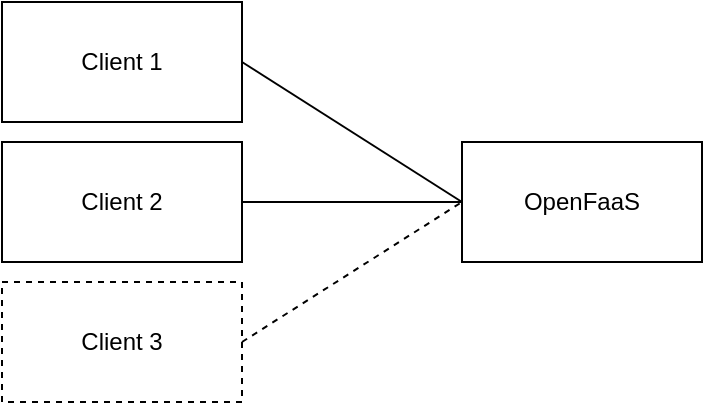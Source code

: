 <mxfile version="16.1.2" type="device"><diagram id="4tOrONNYWAvpkgx7S1tQ" name="Seite-1"><mxGraphModel dx="918" dy="714" grid="1" gridSize="10" guides="1" tooltips="1" connect="1" arrows="1" fold="1" page="1" pageScale="1" pageWidth="827" pageHeight="1169" math="0" shadow="0"><root><mxCell id="0"/><mxCell id="1" parent="0"/><mxCell id="YnF82M87Z4RbdA4wbZL1-1" value="OpenFaaS" style="rounded=0;whiteSpace=wrap;html=1;fillColor=none;" vertex="1" parent="1"><mxGeometry x="240" y="80" width="120" height="60" as="geometry"/></mxCell><mxCell id="YnF82M87Z4RbdA4wbZL1-2" value="Client 1" style="rounded=0;whiteSpace=wrap;html=1;fillColor=none;" vertex="1" parent="1"><mxGeometry x="10" y="10" width="120" height="60" as="geometry"/></mxCell><mxCell id="YnF82M87Z4RbdA4wbZL1-3" value="Client 2" style="rounded=0;whiteSpace=wrap;html=1;fillColor=none;" vertex="1" parent="1"><mxGeometry x="10" y="80" width="120" height="60" as="geometry"/></mxCell><mxCell id="YnF82M87Z4RbdA4wbZL1-4" value="Client 3" style="rounded=0;whiteSpace=wrap;html=1;fillColor=none;dashed=1;" vertex="1" parent="1"><mxGeometry x="10" y="150" width="120" height="60" as="geometry"/></mxCell><mxCell id="YnF82M87Z4RbdA4wbZL1-5" value="" style="endArrow=none;html=1;rounded=0;exitX=1;exitY=0.5;exitDx=0;exitDy=0;entryX=0;entryY=0.5;entryDx=0;entryDy=0;" edge="1" parent="1" source="YnF82M87Z4RbdA4wbZL1-2" target="YnF82M87Z4RbdA4wbZL1-1"><mxGeometry width="50" height="50" relative="1" as="geometry"><mxPoint x="330" y="300" as="sourcePoint"/><mxPoint x="380" y="250" as="targetPoint"/></mxGeometry></mxCell><mxCell id="YnF82M87Z4RbdA4wbZL1-6" value="" style="endArrow=none;html=1;rounded=0;exitX=1;exitY=0.5;exitDx=0;exitDy=0;entryX=0;entryY=0.5;entryDx=0;entryDy=0;" edge="1" parent="1" source="YnF82M87Z4RbdA4wbZL1-3" target="YnF82M87Z4RbdA4wbZL1-1"><mxGeometry width="50" height="50" relative="1" as="geometry"><mxPoint x="140" y="50" as="sourcePoint"/><mxPoint x="250" y="120" as="targetPoint"/></mxGeometry></mxCell><mxCell id="YnF82M87Z4RbdA4wbZL1-7" value="" style="endArrow=none;dashed=1;html=1;rounded=0;exitX=1;exitY=0.5;exitDx=0;exitDy=0;entryX=0;entryY=0.5;entryDx=0;entryDy=0;" edge="1" parent="1" source="YnF82M87Z4RbdA4wbZL1-4" target="YnF82M87Z4RbdA4wbZL1-1"><mxGeometry width="50" height="50" relative="1" as="geometry"><mxPoint x="150" y="270" as="sourcePoint"/><mxPoint x="200" y="220" as="targetPoint"/></mxGeometry></mxCell></root></mxGraphModel></diagram></mxfile>